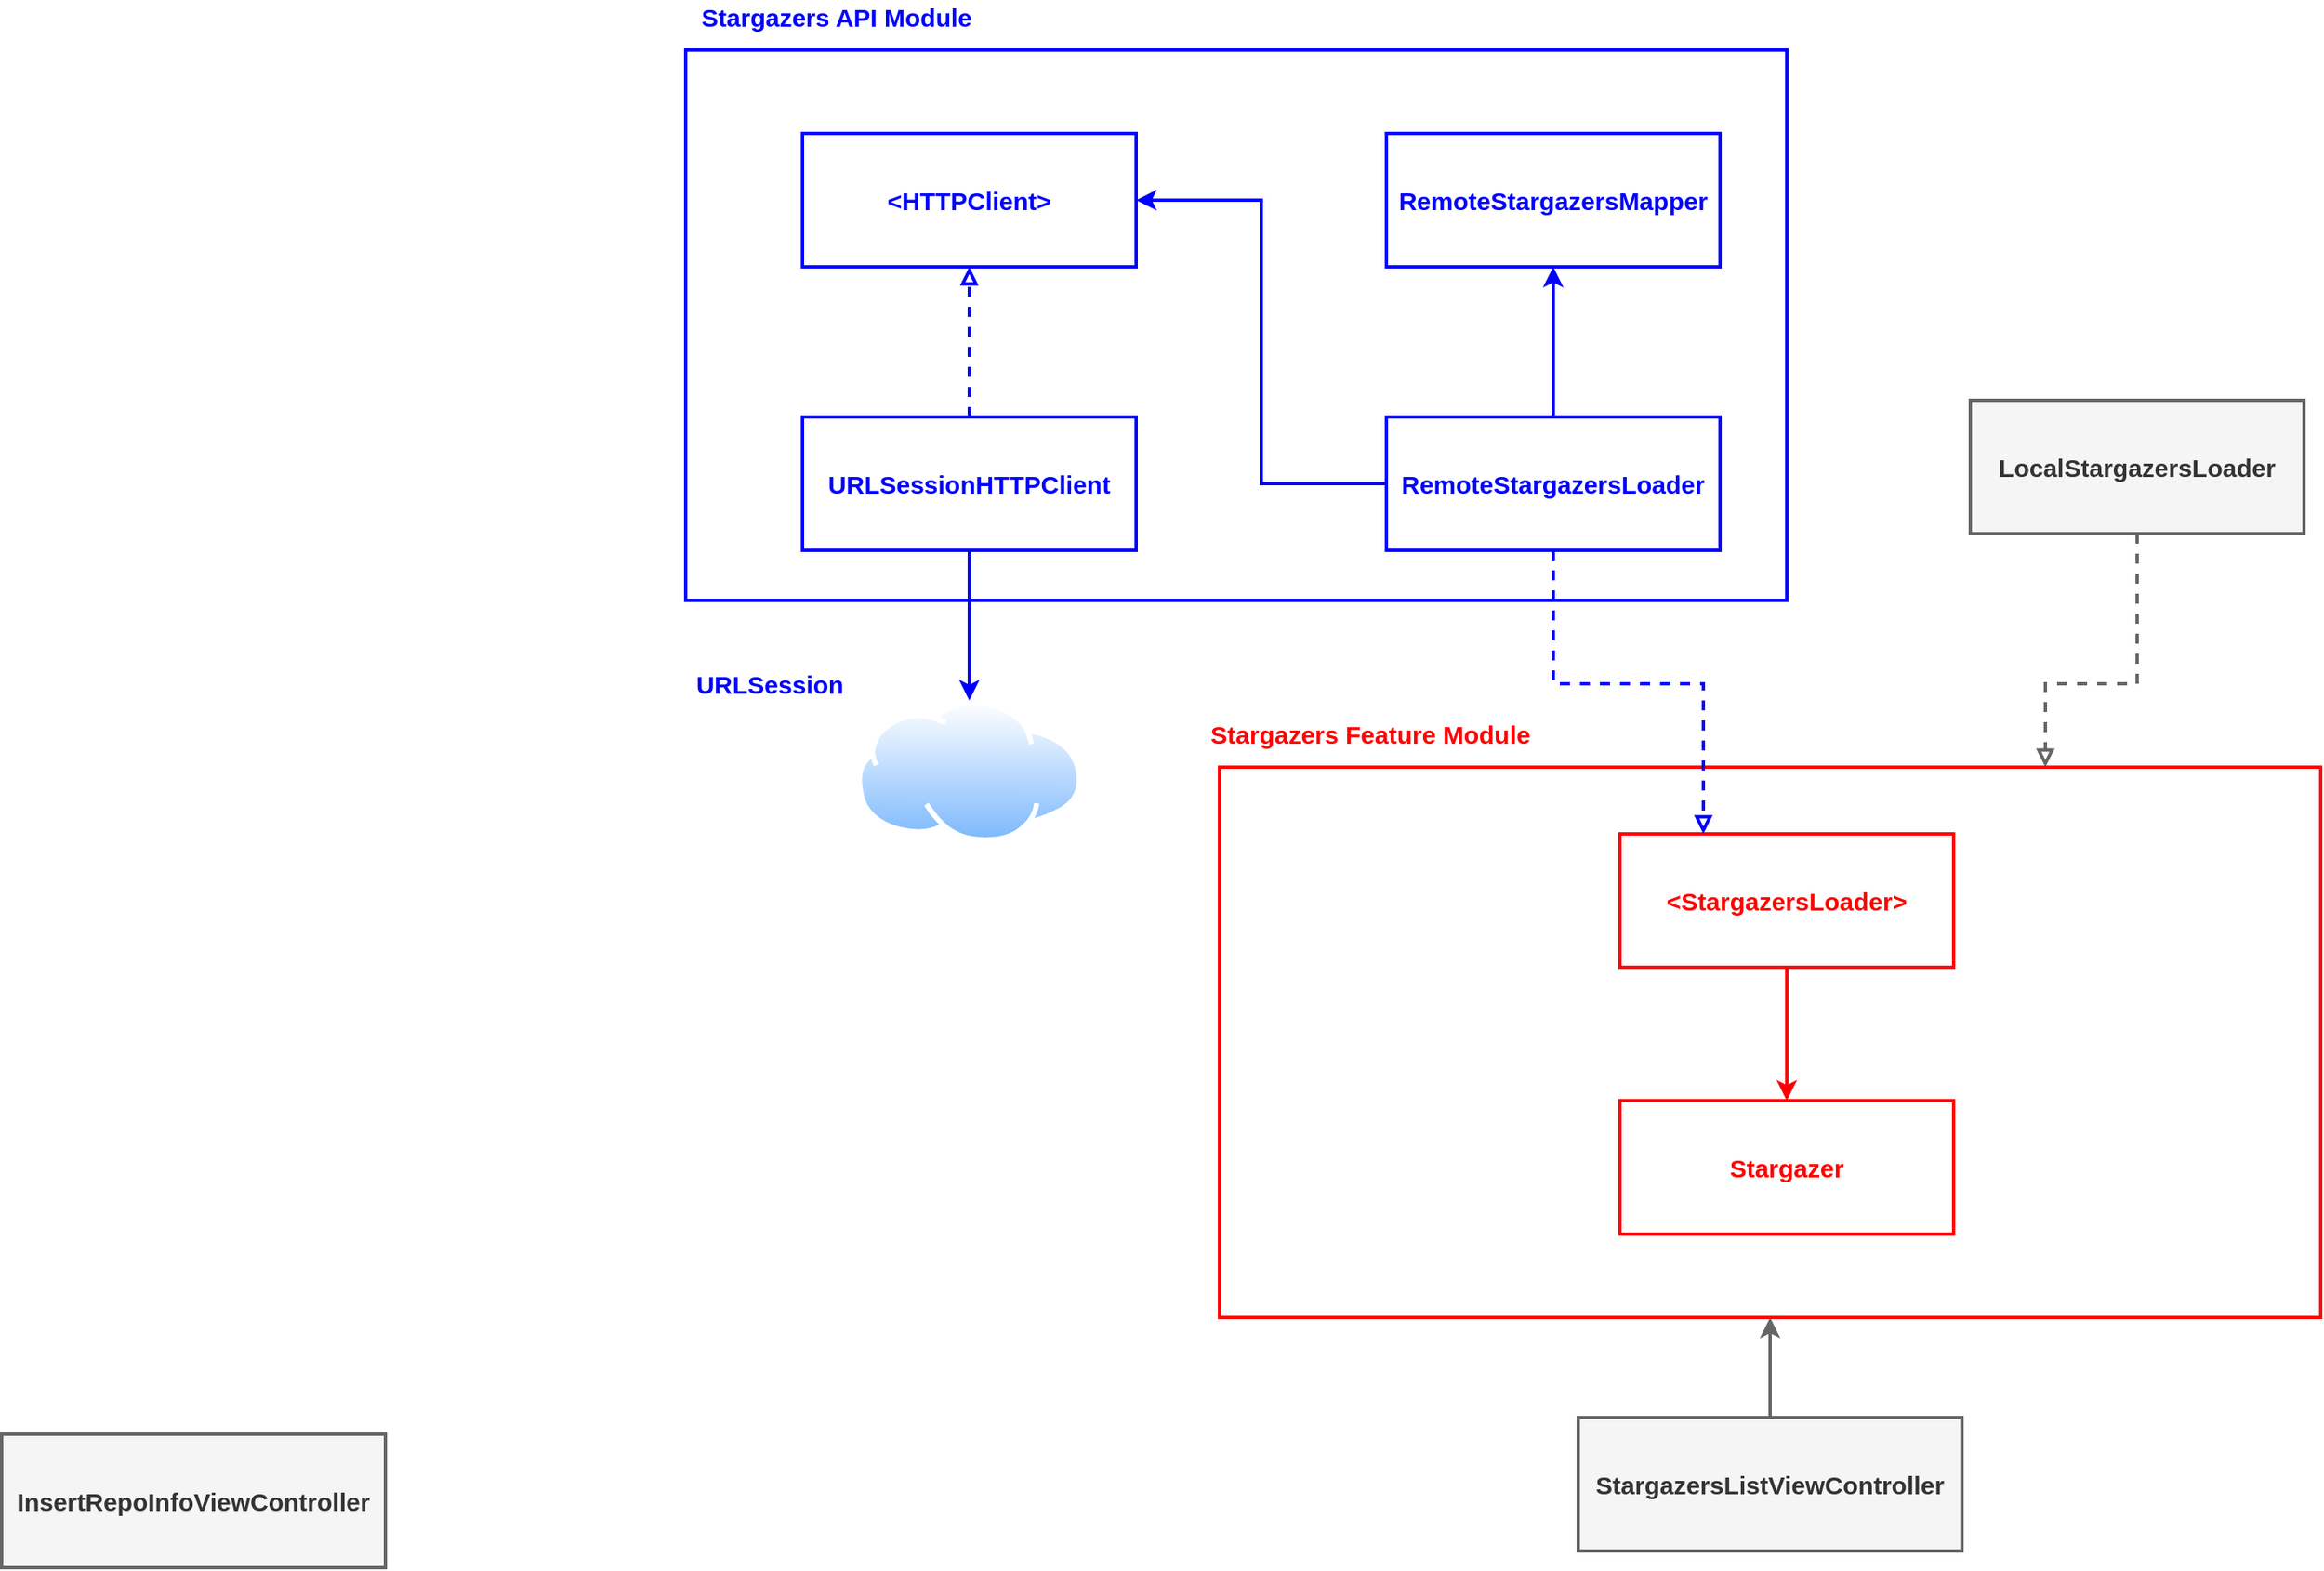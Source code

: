 <mxfile version="14.6.13" type="device"><diagram id="zfFk2GnqR2T1KwoDTGku" name="Page-1"><mxGraphModel dx="3106" dy="2092" grid="1" gridSize="10" guides="1" tooltips="1" connect="1" arrows="1" fold="1" page="0" pageScale="1" pageWidth="827" pageHeight="1169" math="0" shadow="0"><root><mxCell id="0"/><mxCell id="1" parent="0"/><mxCell id="nP8Dd_P6U7jX99yTA_pq-10" value="" style="rounded=0;whiteSpace=wrap;html=1;fillColor=none;strokeWidth=2;strokeColor=#FF0000;" parent="1" vertex="1"><mxGeometry x="-1060" y="-600" width="660" height="330" as="geometry"/></mxCell><mxCell id="nP8Dd_P6U7jX99yTA_pq-1" value="" style="rounded=0;whiteSpace=wrap;html=1;fillColor=none;strokeWidth=2;strokeColor=#0000FF;" parent="1" vertex="1"><mxGeometry x="-1380" y="-1030" width="660" height="330" as="geometry"/></mxCell><mxCell id="_gjuGQUOKB3lQBDrmwEA-5" style="edgeStyle=orthogonalEdgeStyle;rounded=0;orthogonalLoop=1;jettySize=auto;html=1;fontSize=12;strokeWidth=2;strokeColor=#666666;fillColor=#f5f5f5;entryX=0.5;entryY=1;entryDx=0;entryDy=0;" parent="1" source="_gjuGQUOKB3lQBDrmwEA-1" target="nP8Dd_P6U7jX99yTA_pq-10" edge="1"><mxGeometry relative="1" as="geometry"><mxPoint x="-720" y="-270" as="targetPoint"/></mxGeometry></mxCell><mxCell id="_gjuGQUOKB3lQBDrmwEA-1" value="StargazersListViewController" style="rounded=0;whiteSpace=wrap;html=1;strokeWidth=2;fontSize=15;fontStyle=1;strokeColor=#666666;fontColor=#333333;fillColor=#f5f5f5;" parent="1" vertex="1"><mxGeometry x="-845" y="-210" width="230" height="80" as="geometry"/></mxCell><mxCell id="nP8Dd_P6U7jX99yTA_pq-13" value="" style="edgeStyle=orthogonalEdgeStyle;rounded=0;orthogonalLoop=1;jettySize=auto;html=1;fontSize=15;fontColor=#FF0000;endArrow=classic;endFill=1;strokeWidth=2;strokeColor=#FF0000;" parent="1" source="_gjuGQUOKB3lQBDrmwEA-3" target="nP8Dd_P6U7jX99yTA_pq-12" edge="1"><mxGeometry relative="1" as="geometry"/></mxCell><mxCell id="_gjuGQUOKB3lQBDrmwEA-3" value="&amp;lt;StargazersLoader&amp;gt;" style="rounded=0;whiteSpace=wrap;html=1;fontSize=15;strokeWidth=2;fontStyle=1;strokeColor=#FF0000;fontColor=#FF0000;" parent="1" vertex="1"><mxGeometry x="-820" y="-560" width="200" height="80" as="geometry"/></mxCell><mxCell id="_gjuGQUOKB3lQBDrmwEA-6" style="edgeStyle=orthogonalEdgeStyle;rounded=0;orthogonalLoop=1;jettySize=auto;html=1;fontSize=12;dashed=1;endArrow=block;endFill=0;strokeWidth=2;strokeColor=#0000FF;exitX=0.5;exitY=1;exitDx=0;exitDy=0;entryX=0.25;entryY=0;entryDx=0;entryDy=0;" parent="1" source="_gjuGQUOKB3lQBDrmwEA-4" target="_gjuGQUOKB3lQBDrmwEA-3" edge="1"><mxGeometry relative="1" as="geometry"><Array as="points"><mxPoint x="-860" y="-650"/><mxPoint x="-770" y="-650"/></Array><mxPoint x="-860" y="-710" as="sourcePoint"/><mxPoint x="-720" y="-650" as="targetPoint"/></mxGeometry></mxCell><mxCell id="nP8Dd_P6U7jX99yTA_pq-5" value="" style="edgeStyle=orthogonalEdgeStyle;rounded=0;orthogonalLoop=1;jettySize=auto;html=1;fontSize=15;fontColor=#0000FF;strokeWidth=2;strokeColor=#0000FF;entryX=1;entryY=0.5;entryDx=0;entryDy=0;" parent="1" source="_gjuGQUOKB3lQBDrmwEA-4" target="nP8Dd_P6U7jX99yTA_pq-4" edge="1"><mxGeometry relative="1" as="geometry"/></mxCell><mxCell id="nP8Dd_P6U7jX99yTA_pq-9" value="" style="edgeStyle=orthogonalEdgeStyle;rounded=0;orthogonalLoop=1;jettySize=auto;html=1;fontSize=15;fontColor=#0000FF;endArrow=classic;endFill=1;strokeColor=#0000FF;strokeWidth=2;" parent="1" source="_gjuGQUOKB3lQBDrmwEA-4" target="nP8Dd_P6U7jX99yTA_pq-8" edge="1"><mxGeometry relative="1" as="geometry"/></mxCell><mxCell id="_gjuGQUOKB3lQBDrmwEA-4" value="RemoteStargazersLoader" style="rounded=0;whiteSpace=wrap;html=1;fontSize=15;strokeWidth=2;fontStyle=1;strokeColor=#0000FF;fontColor=#0000FF;" parent="1" vertex="1"><mxGeometry x="-960" y="-810" width="200" height="80" as="geometry"/></mxCell><mxCell id="_gjuGQUOKB3lQBDrmwEA-9" value="InsertRepoInfoViewController" style="rounded=0;whiteSpace=wrap;html=1;strokeWidth=2;fontSize=15;fontStyle=1;strokeColor=#666666;fontColor=#333333;fillColor=#f5f5f5;" parent="1" vertex="1"><mxGeometry x="-1790" y="-200" width="230" height="80" as="geometry"/></mxCell><mxCell id="zqRq3MYB97xJmes2Uslc-2" style="edgeStyle=orthogonalEdgeStyle;rounded=0;orthogonalLoop=1;jettySize=auto;html=1;exitX=0.5;exitY=1;exitDx=0;exitDy=0;strokeWidth=2;dashed=1;endArrow=block;endFill=0;strokeColor=#666666;fillColor=#f5f5f5;entryX=0.75;entryY=0;entryDx=0;entryDy=0;" parent="1" source="zqRq3MYB97xJmes2Uslc-1" target="nP8Dd_P6U7jX99yTA_pq-10" edge="1"><mxGeometry relative="1" as="geometry"><mxPoint x="-670" y="-620" as="targetPoint"/><Array as="points"><mxPoint x="-510" y="-650"/><mxPoint x="-565" y="-650"/></Array></mxGeometry></mxCell><mxCell id="zqRq3MYB97xJmes2Uslc-1" value="LocalStargazersLoader" style="rounded=0;whiteSpace=wrap;html=1;fontSize=15;strokeWidth=2;fontStyle=1;strokeColor=#666666;fontColor=#333333;fillColor=#f5f5f5;" parent="1" vertex="1"><mxGeometry x="-610" y="-820" width="200" height="80" as="geometry"/></mxCell><mxCell id="nP8Dd_P6U7jX99yTA_pq-2" value="Stargazers API Module" style="text;html=1;align=center;verticalAlign=middle;resizable=0;points=[];autosize=1;strokeColor=none;fontSize=15;fontStyle=1;fontColor=#0000FF;" parent="1" vertex="1"><mxGeometry x="-1380" y="-1060" width="180" height="20" as="geometry"/></mxCell><mxCell id="nP8Dd_P6U7jX99yTA_pq-4" value="&amp;lt;HTTPClient&amp;gt;" style="rounded=0;whiteSpace=wrap;html=1;fontSize=15;strokeWidth=2;fontStyle=1;strokeColor=#0000FF;fontColor=#0000FF;" parent="1" vertex="1"><mxGeometry x="-1310" y="-980" width="200" height="80" as="geometry"/></mxCell><mxCell id="nP8Dd_P6U7jX99yTA_pq-8" value="RemoteStargazersMapper" style="rounded=0;whiteSpace=wrap;html=1;fontSize=15;strokeWidth=2;fontStyle=1;strokeColor=#0000FF;fontColor=#0000FF;" parent="1" vertex="1"><mxGeometry x="-960" y="-980" width="200" height="80" as="geometry"/></mxCell><mxCell id="nP8Dd_P6U7jX99yTA_pq-11" value="Stargazers Feature Module" style="text;html=1;align=center;verticalAlign=middle;resizable=0;points=[];autosize=1;strokeColor=none;fontSize=15;fontStyle=1;fontColor=#FF0000;" parent="1" vertex="1"><mxGeometry x="-1075" y="-630" width="210" height="20" as="geometry"/></mxCell><mxCell id="nP8Dd_P6U7jX99yTA_pq-12" value="Stargazer" style="rounded=0;whiteSpace=wrap;html=1;fontSize=15;strokeWidth=2;fontStyle=1;strokeColor=#FF0000;fontColor=#FF0000;" parent="1" vertex="1"><mxGeometry x="-820" y="-400" width="200" height="80" as="geometry"/></mxCell><mxCell id="l1n1Q98g_diuiTE7QiWE-2" value="" style="edgeStyle=orthogonalEdgeStyle;rounded=0;orthogonalLoop=1;jettySize=auto;html=1;strokeWidth=2;strokeColor=#0000FF;dashed=1;endArrow=block;endFill=0;" edge="1" parent="1" source="l1n1Q98g_diuiTE7QiWE-1" target="nP8Dd_P6U7jX99yTA_pq-4"><mxGeometry relative="1" as="geometry"/></mxCell><mxCell id="l1n1Q98g_diuiTE7QiWE-4" value="" style="edgeStyle=orthogonalEdgeStyle;rounded=0;orthogonalLoop=1;jettySize=auto;html=1;endArrow=classic;endFill=1;strokeWidth=2;strokeColor=#0000FF;" edge="1" parent="1" source="l1n1Q98g_diuiTE7QiWE-1" target="l1n1Q98g_diuiTE7QiWE-3"><mxGeometry relative="1" as="geometry"/></mxCell><mxCell id="l1n1Q98g_diuiTE7QiWE-1" value="URLSessionHTTPClient" style="rounded=0;whiteSpace=wrap;html=1;fontSize=15;strokeWidth=2;fontStyle=1;strokeColor=#0000FF;fontColor=#0000FF;" vertex="1" parent="1"><mxGeometry x="-1310" y="-810" width="200" height="80" as="geometry"/></mxCell><mxCell id="l1n1Q98g_diuiTE7QiWE-3" value="" style="aspect=fixed;perimeter=ellipsePerimeter;html=1;align=center;shadow=0;dashed=0;spacingTop=3;image;image=img/lib/active_directory/internet_cloud.svg;" vertex="1" parent="1"><mxGeometry x="-1277.5" y="-640" width="135" height="85.05" as="geometry"/></mxCell><mxCell id="l1n1Q98g_diuiTE7QiWE-6" value="URLSession" style="text;html=1;align=center;verticalAlign=middle;resizable=0;points=[];autosize=1;strokeColor=none;fontSize=15;fontStyle=1;fontColor=#0000FF;" vertex="1" parent="1"><mxGeometry x="-1380" y="-660" width="100" height="20" as="geometry"/></mxCell></root></mxGraphModel></diagram></mxfile>